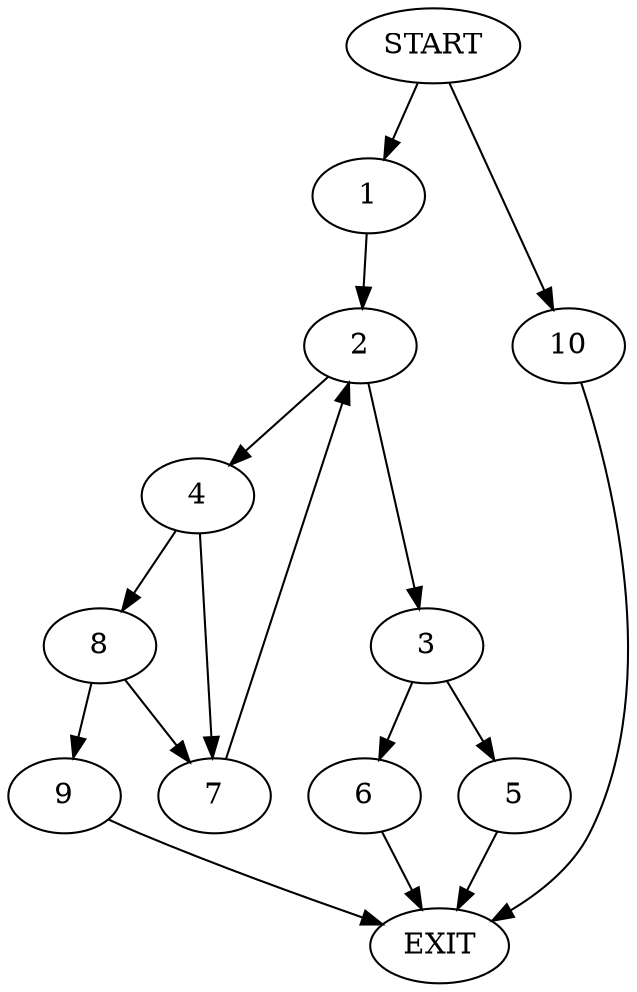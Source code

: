 digraph {
0 [label="START"]
11 [label="EXIT"]
0 -> 1
1 -> 2
2 -> 3
2 -> 4
3 -> 5
3 -> 6
4 -> 7
4 -> 8
8 -> 7
8 -> 9
7 -> 2
9 -> 11
5 -> 11
6 -> 11
0 -> 10
10 -> 11
}
